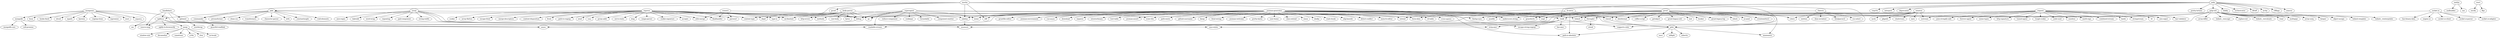 strict digraph  {
	mongoose -> mpromise;
	mongoose -> async;
	mongoose -> muri;
	mongoose -> mquery;
	mongoose -> bson;
	mongoose -> ms;
	mongoose -> "hooks-fixed";
	mongoose -> sliced;
	mongoose -> mpath;
	mongoose -> mongodb;
	mongoose -> kareem;
	mongoose -> "regexp-clone";
	xml2js -> xmlbuilder;
	xml2js -> sax;
	handlebars -> async;
	handlebars -> optimist;
	handlebars -> "source-map";
	handlebars -> "uglify-js";
	express -> "type-is";
	express -> "on-finished";
	express -> "path-to-regexp";
	express -> send;
	express -> "utils-merge";
	express -> vary;
	express -> "proxy-addr";
	express -> qs;
	express -> debug;
	express -> methods;
	express -> "serve-static";
	express -> etag;
	express -> "range-parser";
	express -> "cookie-signature";
	express -> accepts;
	express -> cookie;
	express -> "content-type";
	express -> "array-flatten";
	express -> parseurl;
	express -> "escape-html";
	express -> "merge-descriptors";
	express -> "content-disposition";
	express -> depd;
	express -> fresh;
	express -> finalhandler;
	yosay -> "word-wrap";
	yosay -> repeating;
	yosay -> "pad-component";
	yosay -> "ansi-styles";
	yosay -> "strip-ansi";
	yosay -> "string-width";
	yosay -> minimist;
	yosay -> "ansi-regex";
	yosay -> chalk;
	yosay -> taketalk;
	"fs-extra" -> "graceful-fs";
	"fs-extra" -> jsonfile;
	"fs-extra" -> "path-is-absolute";
	"fs-extra" -> rimraf;
	debug -> ms;
	jade -> "void-elements";
	jade -> jstransformer;
	jade -> "clean-css";
	jade -> transformers;
	jade -> "character-parser";
	jade -> with;
	jade -> commander;
	jade -> mkdirp;
	jade -> "uglify-js";
	jade -> constantinople;
	"socket.io" -> "socket.io-parser";
	"socket.io" -> "socket.io-adapter";
	"socket.io" -> debug;
	"socket.io" -> "has-binary-data";
	"socket.io" -> "engine.io";
	"socket.io" -> "socket.io-client";
	connect -> "utils-merge";
	connect -> debug;
	connect -> parseurl;
	connect -> finalhandler;
	through2 -> "readable-stream";
	through2 -> xtend;
	optimist -> wordwrap;
	optimist -> minimist;
	"body-parser" -> "type-is";
	"body-parser" -> "on-finished";
	"body-parser" -> qs;
	"body-parser" -> bytes;
	"body-parser" -> debug;
	"body-parser" -> "http-errors";
	"body-parser" -> "content-type";
	"body-parser" -> "iconv-lite";
	"body-parser" -> depd;
	"body-parser" -> "raw-body";
	cheerio -> "css-select";
	cheerio -> entities;
	cheerio -> "dom-serializer";
	cheerio -> htmlparser2;
	cheerio -> lodash;
	mocha -> debug;
	mocha -> jade;
	mocha -> diff;
	mocha -> "supports-color";
	mocha -> commander;
	mocha -> growl;
	mocha -> glob;
	mocha -> mkdirp;
	mocha -> "escape-string-regexp";
	superagent -> "readable-stream";
	superagent -> qs;
	superagent -> debug;
	superagent -> methods;
	superagent -> extend;
	superagent -> mime;
	superagent -> cookiejar;
	superagent -> formidable;
	superagent -> "component-emitter";
	superagent -> "reduce-component";
	superagent -> "form-data";
	yargs -> y18n;
	yargs -> cliui;
	yargs -> "os-locale";
	yargs -> "window-size";
	yargs -> decamelize;
	yargs -> camelcase;
	gulp -> v8flags;
	gulp -> semver;
	gulp -> "vinyl-fs";
	gulp -> interpret;
	gulp -> deprecated;
	gulp -> minimist;
	gulp -> "gulp-util";
	gulp -> chalk;
	gulp -> "pretty-hrtime";
	gulp -> tildify;
	gulp -> orchestrator;
	gulp -> liftoff;
	gulp -> archy;
	mongodb -> "readable-stream";
	mongodb -> "mongodb-core";
	mongodb -> "es6-promise";
	"yeoman-generator" -> "xdg-basedir";
	"yeoman-generator" -> "detect-conflict";
	"yeoman-generator" -> "mem-fs-editor";
	"yeoman-generator" -> "cli-table";
	"yeoman-generator" -> "cross-spawn";
	"yeoman-generator" -> "gruntfile-editor";
	"yeoman-generator" -> "yeoman-environment";
	"yeoman-generator" -> dateformat;
	"yeoman-generator" -> "run-async";
	"yeoman-generator" -> debug;
	"yeoman-generator" -> async;
	"yeoman-generator" -> download;
	"yeoman-generator" -> nopt;
	"yeoman-generator" -> inquirer;
	"yeoman-generator" -> through2;
	"yeoman-generator" -> mime;
	"yeoman-generator" -> istextorbinary;
	"yeoman-generator" -> diff;
	"yeoman-generator" -> "underscore.string";
	"yeoman-generator" -> "text-table";
	"yeoman-generator" -> "yeoman-assert";
	"yeoman-generator" -> "path-is-absolute";
	"yeoman-generator" -> "path-exists";
	"yeoman-generator" -> lodash;
	"yeoman-generator" -> chalk;
	"yeoman-generator" -> "github-username";
	"yeoman-generator" -> dargs;
	"yeoman-generator" -> "html-wiring";
	"yeoman-generator" -> "yeoman-welcome";
	"yeoman-generator" -> "findup-sync";
	"yeoman-generator" -> "pretty-bytes";
	"yeoman-generator" -> "user-home";
	"yeoman-generator" -> "class-extend";
	"yeoman-generator" -> glob;
	"yeoman-generator" -> mkdirp;
	"yeoman-generator" -> sinon;
	"yeoman-generator" -> rimraf;
	"yeoman-generator" -> shelljs;
	"yeoman-generator" -> "read-chunk";
	"gulp-util" -> dateformat;
	"gulp-util" -> "replace-ext";
	"gulp-util" -> "lodash._reevaluate";
	"gulp-util" -> through2;
	"gulp-util" -> vinyl;
	"gulp-util" -> multipipe;
	"gulp-util" -> "array-uniq";
	"gulp-util" -> minimist;
	"gulp-util" -> beeper;
	"gulp-util" -> "object-assign";
	"gulp-util" -> chalk;
	"gulp-util" -> "lodash.template";
	"gulp-util" -> "lodash._reinterpolate";
	"gulp-util" -> "array-differ";
	"gulp-util" -> "lodash._reescape";
	grunt -> "coffee-script";
	grunt -> colors;
	grunt -> getobject;
	grunt -> dateformat;
	grunt -> async;
	grunt -> "grunt-legacy-util";
	grunt -> minimatch;
	grunt -> nopt;
	grunt -> exit;
	grunt -> hooker;
	grunt -> "grunt-legacy-log";
	grunt -> "iconv-lite";
	grunt -> "underscore.string";
	grunt -> lodash;
	grunt -> "findup-sync";
	grunt -> which;
	grunt -> glob;
	grunt -> rimraf;
	grunt -> "js-yaml";
	grunt -> eventemitter2;
	chalk -> "has-ansi";
	chalk -> "ansi-styles";
	chalk -> "strip-ansi";
	chalk -> "supports-color";
	chalk -> "escape-string-regexp";
	winston -> colors;
	winston -> async;
	winston -> pkginfo;
	winston -> "stack-trace";
	winston -> isstream;
	winston -> eyes;
	winston -> cycle;
	commander -> "graceful-readlink";
	glob -> inflight;
	glob -> minimatch;
	glob -> "path-is-absolute";
	glob -> inherits;
	glob -> once;
	mkdirp -> minimist;
	react -> envify;
	react -> fbjs;
	rimraf -> glob;
	"uglify-js" -> async;
	"uglify-js" -> "uglify-to-browserify";
	"uglify-js" -> yargs;
	"uglify-js" -> "source-map";
	request -> "tough-cookie";
	request -> "node-uuid";
	request -> qs;
	request -> caseless;
	request -> "oauth-sign";
	request -> "combined-stream";
	request -> hawk;
	request -> stringstream;
	request -> extend;
	request -> bl;
	request -> "aws-sign2";
	request -> isstream;
	request -> "har-validator";
	request -> "json-stringify-safe";
	request -> "form-data";
	request -> "forever-agent";
	request -> "mime-types";
	request -> "http-signature";
	request -> "tunnel-agent";
}
